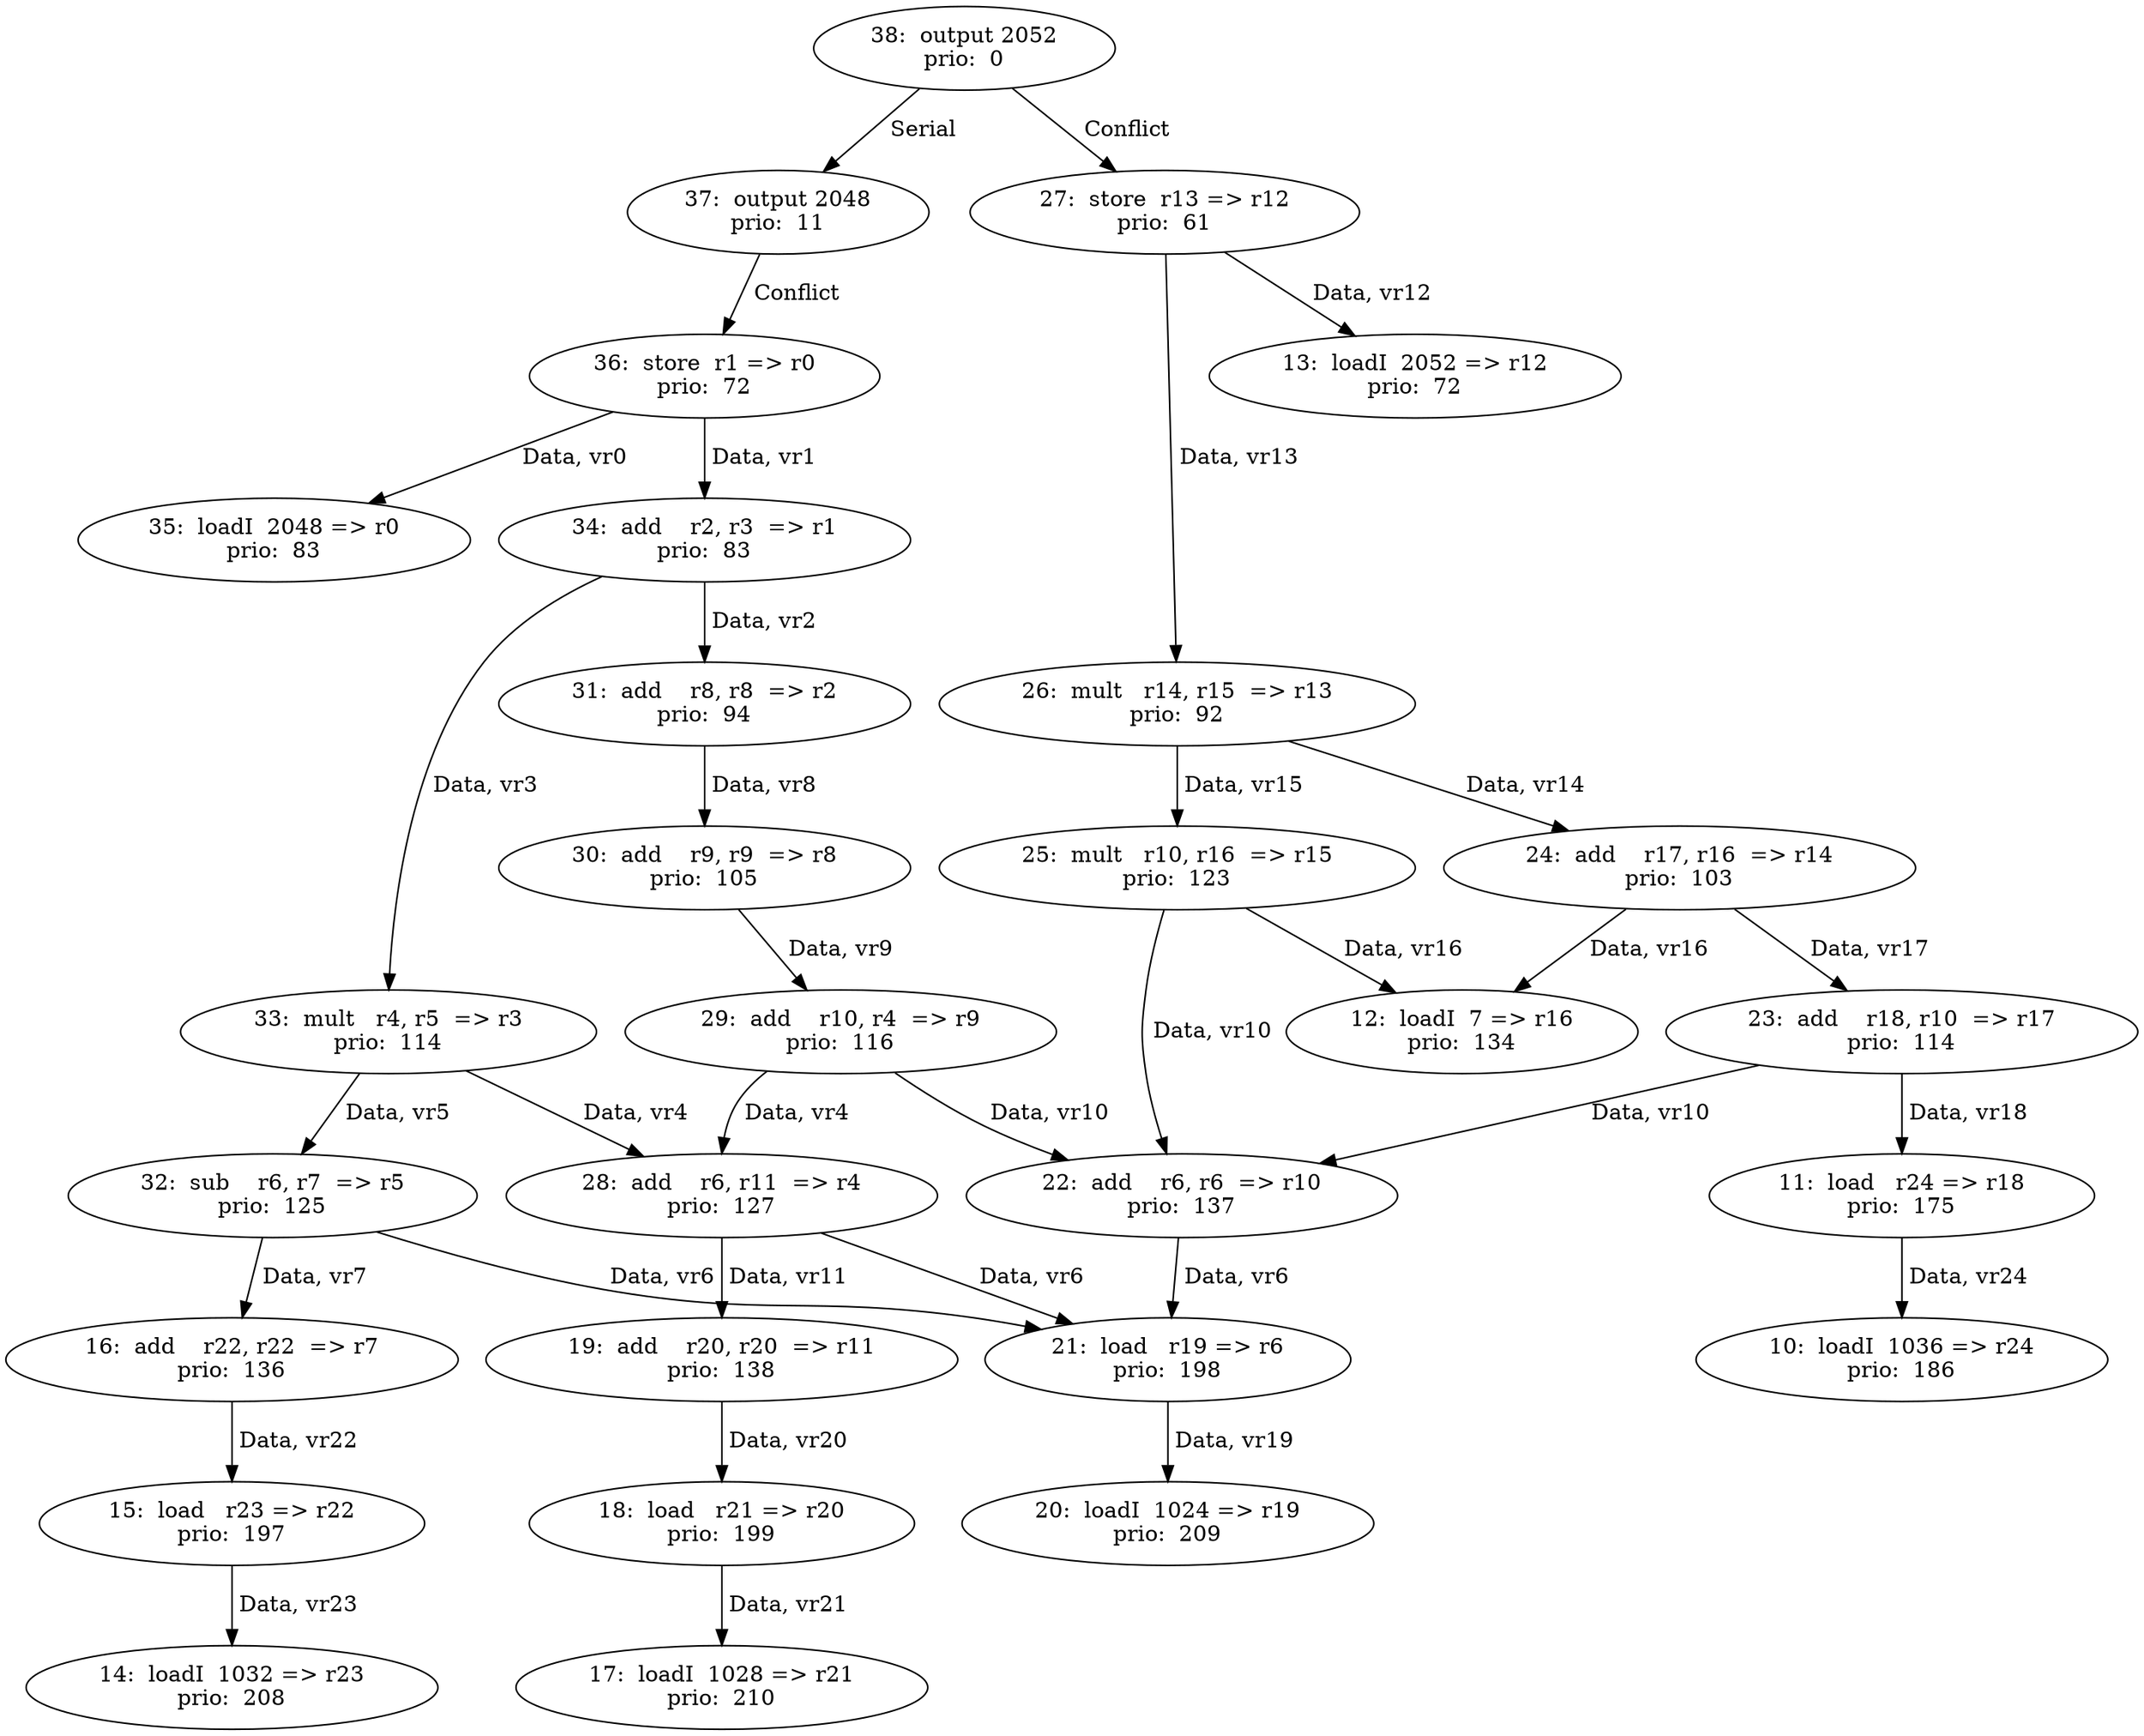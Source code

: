 digraph DG {
  10 [label="10:  loadI  1036 => r24
prio:  186"];
  11 [label="11:  load   r24 => r18
prio:  175"];
  12 [label="12:  loadI  7 => r16
prio:  134"];
  13 [label="13:  loadI  2052 => r12
prio:  72"];
  14 [label="14:  loadI  1032 => r23
prio:  208"];
  15 [label="15:  load   r23 => r22
prio:  197"];
  16 [label="16:  add    r22, r22  => r7
prio:  136"];
  17 [label="17:  loadI  1028 => r21
prio:  210"];
  18 [label="18:  load   r21 => r20
prio:  199"];
  19 [label="19:  add    r20, r20  => r11
prio:  138"];
  20 [label="20:  loadI  1024 => r19
prio:  209"];
  21 [label="21:  load   r19 => r6
prio:  198"];
  22 [label="22:  add    r6, r6  => r10
prio:  137"];
  23 [label="23:  add    r18, r10  => r17
prio:  114"];
  24 [label="24:  add    r17, r16  => r14
prio:  103"];
  25 [label="25:  mult   r10, r16  => r15
prio:  123"];
  26 [label="26:  mult   r14, r15  => r13
prio:  92"];
  27 [label="27:  store  r13 => r12
prio:  61"];
  28 [label="28:  add    r6, r11  => r4
prio:  127"];
  29 [label="29:  add    r10, r4  => r9
prio:  116"];
  30 [label="30:  add    r9, r9  => r8
prio:  105"];
  31 [label="31:  add    r8, r8  => r2
prio:  94"];
  32 [label="32:  sub    r6, r7  => r5
prio:  125"];
  33 [label="33:  mult   r4, r5  => r3
prio:  114"];
  34 [label="34:  add    r2, r3  => r1
prio:  83"];
  35 [label="35:  loadI  2048 => r0
prio:  83"];
  36 [label="36:  store  r1 => r0
prio:  72"];
  37 [label="37:  output 2048
prio:  11"];
  38 [label="38:  output 2052
prio:  0"];
  11 -> 10 [ label=" Data, vr24"];
  15 -> 14 [ label=" Data, vr23"];
  16 -> 15 [ label=" Data, vr22"];
  18 -> 17 [ label=" Data, vr21"];
  19 -> 18 [ label=" Data, vr20"];
  21 -> 20 [ label=" Data, vr19"];
  22 -> 21 [ label=" Data, vr6"];
  23 -> 11 [ label=" Data, vr18"];
  23 -> 22 [ label=" Data, vr10"];
  24 -> 23 [ label=" Data, vr17"];
  24 -> 12 [ label=" Data, vr16"];
  25 -> 22 [ label=" Data, vr10"];
  25 -> 12 [ label=" Data, vr16"];
  26 -> 24 [ label=" Data, vr14"];
  26 -> 25 [ label=" Data, vr15"];
  27 -> 26 [ label=" Data, vr13"];
  27 -> 13 [ label=" Data, vr12"];
  28 -> 21 [ label=" Data, vr6"];
  28 -> 19 [ label=" Data, vr11"];
  29 -> 22 [ label=" Data, vr10"];
  29 -> 28 [ label=" Data, vr4"];
  30 -> 29 [ label=" Data, vr9"];
  31 -> 30 [ label=" Data, vr8"];
  32 -> 21 [ label=" Data, vr6"];
  32 -> 16 [ label=" Data, vr7"];
  33 -> 28 [ label=" Data, vr4"];
  33 -> 32 [ label=" Data, vr5"];
  34 -> 31 [ label=" Data, vr2"];
  34 -> 33 [ label=" Data, vr3"];
  36 -> 34 [ label=" Data, vr1"];
  36 -> 35 [ label=" Data, vr0"];
  37 -> 36 [ label=" Conflict "];
  38 -> 37[ label=" Serial "];
  38 -> 27 [ label=" Conflict "];
}
